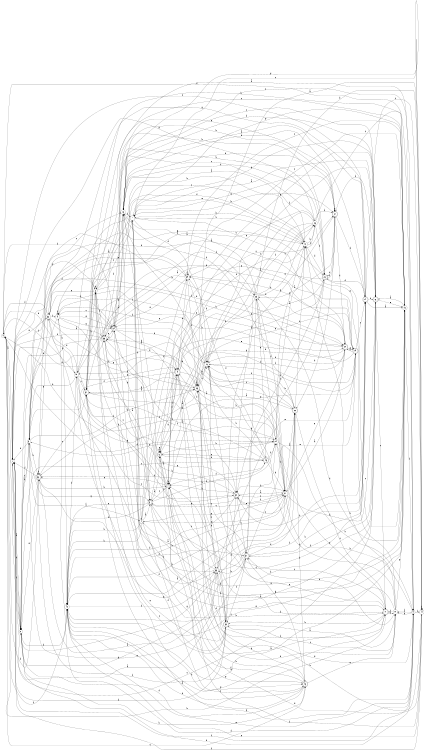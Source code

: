 digraph n37_3 {
__start0 [label="" shape="none"];

rankdir=LR;
size="8,5";

s0 [style="filled", color="black", fillcolor="white" shape="circle", label="0"];
s1 [style="filled", color="black", fillcolor="white" shape="circle", label="1"];
s2 [style="filled", color="black", fillcolor="white" shape="circle", label="2"];
s3 [style="filled", color="black", fillcolor="white" shape="circle", label="3"];
s4 [style="filled", color="black", fillcolor="white" shape="circle", label="4"];
s5 [style="rounded,filled", color="black", fillcolor="white" shape="doublecircle", label="5"];
s6 [style="rounded,filled", color="black", fillcolor="white" shape="doublecircle", label="6"];
s7 [style="filled", color="black", fillcolor="white" shape="circle", label="7"];
s8 [style="filled", color="black", fillcolor="white" shape="circle", label="8"];
s9 [style="filled", color="black", fillcolor="white" shape="circle", label="9"];
s10 [style="filled", color="black", fillcolor="white" shape="circle", label="10"];
s11 [style="filled", color="black", fillcolor="white" shape="circle", label="11"];
s12 [style="filled", color="black", fillcolor="white" shape="circle", label="12"];
s13 [style="filled", color="black", fillcolor="white" shape="circle", label="13"];
s14 [style="rounded,filled", color="black", fillcolor="white" shape="doublecircle", label="14"];
s15 [style="filled", color="black", fillcolor="white" shape="circle", label="15"];
s16 [style="rounded,filled", color="black", fillcolor="white" shape="doublecircle", label="16"];
s17 [style="rounded,filled", color="black", fillcolor="white" shape="doublecircle", label="17"];
s18 [style="filled", color="black", fillcolor="white" shape="circle", label="18"];
s19 [style="rounded,filled", color="black", fillcolor="white" shape="doublecircle", label="19"];
s20 [style="rounded,filled", color="black", fillcolor="white" shape="doublecircle", label="20"];
s21 [style="filled", color="black", fillcolor="white" shape="circle", label="21"];
s22 [style="rounded,filled", color="black", fillcolor="white" shape="doublecircle", label="22"];
s23 [style="rounded,filled", color="black", fillcolor="white" shape="doublecircle", label="23"];
s24 [style="filled", color="black", fillcolor="white" shape="circle", label="24"];
s25 [style="filled", color="black", fillcolor="white" shape="circle", label="25"];
s26 [style="filled", color="black", fillcolor="white" shape="circle", label="26"];
s27 [style="rounded,filled", color="black", fillcolor="white" shape="doublecircle", label="27"];
s28 [style="rounded,filled", color="black", fillcolor="white" shape="doublecircle", label="28"];
s29 [style="rounded,filled", color="black", fillcolor="white" shape="doublecircle", label="29"];
s30 [style="rounded,filled", color="black", fillcolor="white" shape="doublecircle", label="30"];
s31 [style="rounded,filled", color="black", fillcolor="white" shape="doublecircle", label="31"];
s32 [style="rounded,filled", color="black", fillcolor="white" shape="doublecircle", label="32"];
s33 [style="filled", color="black", fillcolor="white" shape="circle", label="33"];
s34 [style="filled", color="black", fillcolor="white" shape="circle", label="34"];
s35 [style="filled", color="black", fillcolor="white" shape="circle", label="35"];
s36 [style="rounded,filled", color="black", fillcolor="white" shape="doublecircle", label="36"];
s37 [style="rounded,filled", color="black", fillcolor="white" shape="doublecircle", label="37"];
s38 [style="filled", color="black", fillcolor="white" shape="circle", label="38"];
s39 [style="filled", color="black", fillcolor="white" shape="circle", label="39"];
s40 [style="filled", color="black", fillcolor="white" shape="circle", label="40"];
s41 [style="filled", color="black", fillcolor="white" shape="circle", label="41"];
s42 [style="filled", color="black", fillcolor="white" shape="circle", label="42"];
s43 [style="rounded,filled", color="black", fillcolor="white" shape="doublecircle", label="43"];
s44 [style="filled", color="black", fillcolor="white" shape="circle", label="44"];
s45 [style="rounded,filled", color="black", fillcolor="white" shape="doublecircle", label="45"];
s0 -> s1 [label="a"];
s0 -> s34 [label="b"];
s0 -> s43 [label="c"];
s0 -> s24 [label="d"];
s0 -> s40 [label="e"];
s0 -> s15 [label="f"];
s0 -> s2 [label="g"];
s0 -> s17 [label="h"];
s1 -> s2 [label="a"];
s1 -> s2 [label="b"];
s1 -> s16 [label="c"];
s1 -> s18 [label="d"];
s1 -> s38 [label="e"];
s1 -> s2 [label="f"];
s1 -> s8 [label="g"];
s1 -> s20 [label="h"];
s2 -> s3 [label="a"];
s2 -> s2 [label="b"];
s2 -> s3 [label="c"];
s2 -> s42 [label="d"];
s2 -> s35 [label="e"];
s2 -> s9 [label="f"];
s2 -> s14 [label="g"];
s2 -> s43 [label="h"];
s3 -> s4 [label="a"];
s3 -> s36 [label="b"];
s3 -> s13 [label="c"];
s3 -> s25 [label="d"];
s3 -> s31 [label="e"];
s3 -> s23 [label="f"];
s3 -> s5 [label="g"];
s3 -> s1 [label="h"];
s4 -> s5 [label="a"];
s4 -> s42 [label="b"];
s4 -> s43 [label="c"];
s4 -> s39 [label="d"];
s4 -> s20 [label="e"];
s4 -> s29 [label="f"];
s4 -> s21 [label="g"];
s4 -> s42 [label="h"];
s5 -> s6 [label="a"];
s5 -> s42 [label="b"];
s5 -> s21 [label="c"];
s5 -> s14 [label="d"];
s5 -> s42 [label="e"];
s5 -> s35 [label="f"];
s5 -> s43 [label="g"];
s5 -> s45 [label="h"];
s6 -> s7 [label="a"];
s6 -> s45 [label="b"];
s6 -> s37 [label="c"];
s6 -> s6 [label="d"];
s6 -> s6 [label="e"];
s6 -> s44 [label="f"];
s6 -> s29 [label="g"];
s6 -> s24 [label="h"];
s7 -> s8 [label="a"];
s7 -> s7 [label="b"];
s7 -> s5 [label="c"];
s7 -> s29 [label="d"];
s7 -> s36 [label="e"];
s7 -> s12 [label="f"];
s7 -> s37 [label="g"];
s7 -> s10 [label="h"];
s8 -> s9 [label="a"];
s8 -> s35 [label="b"];
s8 -> s11 [label="c"];
s8 -> s3 [label="d"];
s8 -> s38 [label="e"];
s8 -> s12 [label="f"];
s8 -> s8 [label="g"];
s8 -> s20 [label="h"];
s9 -> s10 [label="a"];
s9 -> s21 [label="b"];
s9 -> s13 [label="c"];
s9 -> s41 [label="d"];
s9 -> s42 [label="e"];
s9 -> s44 [label="f"];
s9 -> s10 [label="g"];
s9 -> s1 [label="h"];
s10 -> s11 [label="a"];
s10 -> s31 [label="b"];
s10 -> s32 [label="c"];
s10 -> s18 [label="d"];
s10 -> s12 [label="e"];
s10 -> s17 [label="f"];
s10 -> s15 [label="g"];
s10 -> s12 [label="h"];
s11 -> s5 [label="a"];
s11 -> s12 [label="b"];
s11 -> s20 [label="c"];
s11 -> s18 [label="d"];
s11 -> s17 [label="e"];
s11 -> s4 [label="f"];
s11 -> s27 [label="g"];
s11 -> s27 [label="h"];
s12 -> s13 [label="a"];
s12 -> s11 [label="b"];
s12 -> s37 [label="c"];
s12 -> s28 [label="d"];
s12 -> s35 [label="e"];
s12 -> s26 [label="f"];
s12 -> s24 [label="g"];
s12 -> s26 [label="h"];
s13 -> s14 [label="a"];
s13 -> s28 [label="b"];
s13 -> s16 [label="c"];
s13 -> s11 [label="d"];
s13 -> s27 [label="e"];
s13 -> s22 [label="f"];
s13 -> s34 [label="g"];
s13 -> s35 [label="h"];
s14 -> s15 [label="a"];
s14 -> s16 [label="b"];
s14 -> s44 [label="c"];
s14 -> s28 [label="d"];
s14 -> s13 [label="e"];
s14 -> s1 [label="f"];
s14 -> s38 [label="g"];
s14 -> s30 [label="h"];
s15 -> s16 [label="a"];
s15 -> s5 [label="b"];
s15 -> s39 [label="c"];
s15 -> s25 [label="d"];
s15 -> s4 [label="e"];
s15 -> s9 [label="f"];
s15 -> s11 [label="g"];
s15 -> s37 [label="h"];
s16 -> s11 [label="a"];
s16 -> s7 [label="b"];
s16 -> s17 [label="c"];
s16 -> s42 [label="d"];
s16 -> s15 [label="e"];
s16 -> s31 [label="f"];
s16 -> s11 [label="g"];
s16 -> s13 [label="h"];
s17 -> s6 [label="a"];
s17 -> s8 [label="b"];
s17 -> s18 [label="c"];
s17 -> s10 [label="d"];
s17 -> s23 [label="e"];
s17 -> s29 [label="f"];
s17 -> s24 [label="g"];
s17 -> s32 [label="h"];
s18 -> s6 [label="a"];
s18 -> s19 [label="b"];
s18 -> s21 [label="c"];
s18 -> s41 [label="d"];
s18 -> s34 [label="e"];
s18 -> s16 [label="f"];
s18 -> s33 [label="g"];
s18 -> s23 [label="h"];
s19 -> s20 [label="a"];
s19 -> s39 [label="b"];
s19 -> s14 [label="c"];
s19 -> s7 [label="d"];
s19 -> s33 [label="e"];
s19 -> s37 [label="f"];
s19 -> s7 [label="g"];
s19 -> s41 [label="h"];
s20 -> s21 [label="a"];
s20 -> s18 [label="b"];
s20 -> s19 [label="c"];
s20 -> s39 [label="d"];
s20 -> s41 [label="e"];
s20 -> s18 [label="f"];
s20 -> s5 [label="g"];
s20 -> s40 [label="h"];
s21 -> s22 [label="a"];
s21 -> s42 [label="b"];
s21 -> s30 [label="c"];
s21 -> s16 [label="d"];
s21 -> s20 [label="e"];
s21 -> s30 [label="f"];
s21 -> s4 [label="g"];
s21 -> s30 [label="h"];
s22 -> s23 [label="a"];
s22 -> s43 [label="b"];
s22 -> s17 [label="c"];
s22 -> s13 [label="d"];
s22 -> s40 [label="e"];
s22 -> s18 [label="f"];
s22 -> s36 [label="g"];
s22 -> s12 [label="h"];
s23 -> s23 [label="a"];
s23 -> s24 [label="b"];
s23 -> s18 [label="c"];
s23 -> s35 [label="d"];
s23 -> s19 [label="e"];
s23 -> s32 [label="f"];
s23 -> s37 [label="g"];
s23 -> s36 [label="h"];
s24 -> s12 [label="a"];
s24 -> s9 [label="b"];
s24 -> s0 [label="c"];
s24 -> s21 [label="d"];
s24 -> s25 [label="e"];
s24 -> s40 [label="f"];
s24 -> s3 [label="g"];
s24 -> s36 [label="h"];
s25 -> s13 [label="a"];
s25 -> s23 [label="b"];
s25 -> s26 [label="c"];
s25 -> s44 [label="d"];
s25 -> s45 [label="e"];
s25 -> s21 [label="f"];
s25 -> s26 [label="g"];
s25 -> s6 [label="h"];
s26 -> s18 [label="a"];
s26 -> s27 [label="b"];
s26 -> s9 [label="c"];
s26 -> s18 [label="d"];
s26 -> s29 [label="e"];
s26 -> s30 [label="f"];
s26 -> s1 [label="g"];
s26 -> s28 [label="h"];
s27 -> s25 [label="a"];
s27 -> s22 [label="b"];
s27 -> s28 [label="c"];
s27 -> s20 [label="d"];
s27 -> s8 [label="e"];
s27 -> s14 [label="f"];
s27 -> s27 [label="g"];
s27 -> s16 [label="h"];
s28 -> s29 [label="a"];
s28 -> s31 [label="b"];
s28 -> s15 [label="c"];
s28 -> s30 [label="d"];
s28 -> s6 [label="e"];
s28 -> s27 [label="f"];
s28 -> s36 [label="g"];
s28 -> s37 [label="h"];
s29 -> s30 [label="a"];
s29 -> s32 [label="b"];
s29 -> s27 [label="c"];
s29 -> s3 [label="d"];
s29 -> s39 [label="e"];
s29 -> s7 [label="f"];
s29 -> s28 [label="g"];
s29 -> s17 [label="h"];
s30 -> s21 [label="a"];
s30 -> s31 [label="b"];
s30 -> s22 [label="c"];
s30 -> s42 [label="d"];
s30 -> s5 [label="e"];
s30 -> s8 [label="f"];
s30 -> s13 [label="g"];
s30 -> s7 [label="h"];
s31 -> s1 [label="a"];
s31 -> s14 [label="b"];
s31 -> s29 [label="c"];
s31 -> s22 [label="d"];
s31 -> s19 [label="e"];
s31 -> s32 [label="f"];
s31 -> s25 [label="g"];
s31 -> s33 [label="h"];
s32 -> s10 [label="a"];
s32 -> s33 [label="b"];
s32 -> s8 [label="c"];
s32 -> s34 [label="d"];
s32 -> s30 [label="e"];
s32 -> s36 [label="f"];
s32 -> s27 [label="g"];
s32 -> s1 [label="h"];
s33 -> s13 [label="a"];
s33 -> s34 [label="b"];
s33 -> s7 [label="c"];
s33 -> s9 [label="d"];
s33 -> s24 [label="e"];
s33 -> s14 [label="f"];
s33 -> s2 [label="g"];
s33 -> s32 [label="h"];
s34 -> s13 [label="a"];
s34 -> s28 [label="b"];
s34 -> s26 [label="c"];
s34 -> s21 [label="d"];
s34 -> s23 [label="e"];
s34 -> s35 [label="f"];
s34 -> s22 [label="g"];
s34 -> s30 [label="h"];
s35 -> s25 [label="a"];
s35 -> s29 [label="b"];
s35 -> s2 [label="c"];
s35 -> s33 [label="d"];
s35 -> s34 [label="e"];
s35 -> s1 [label="f"];
s35 -> s5 [label="g"];
s35 -> s27 [label="h"];
s36 -> s33 [label="a"];
s36 -> s7 [label="b"];
s36 -> s37 [label="c"];
s36 -> s36 [label="d"];
s36 -> s2 [label="e"];
s36 -> s1 [label="f"];
s36 -> s38 [label="g"];
s36 -> s0 [label="h"];
s37 -> s23 [label="a"];
s37 -> s8 [label="b"];
s37 -> s15 [label="c"];
s37 -> s38 [label="d"];
s37 -> s21 [label="e"];
s37 -> s24 [label="f"];
s37 -> s9 [label="g"];
s37 -> s43 [label="h"];
s38 -> s35 [label="a"];
s38 -> s34 [label="b"];
s38 -> s30 [label="c"];
s38 -> s20 [label="d"];
s38 -> s39 [label="e"];
s38 -> s0 [label="f"];
s38 -> s29 [label="g"];
s38 -> s41 [label="h"];
s39 -> s3 [label="a"];
s39 -> s18 [label="b"];
s39 -> s15 [label="c"];
s39 -> s39 [label="d"];
s39 -> s34 [label="e"];
s39 -> s40 [label="f"];
s39 -> s16 [label="g"];
s39 -> s23 [label="h"];
s40 -> s19 [label="a"];
s40 -> s12 [label="b"];
s40 -> s37 [label="c"];
s40 -> s31 [label="d"];
s40 -> s32 [label="e"];
s40 -> s0 [label="f"];
s40 -> s29 [label="g"];
s40 -> s3 [label="h"];
s41 -> s12 [label="a"];
s41 -> s42 [label="b"];
s41 -> s34 [label="c"];
s41 -> s23 [label="d"];
s41 -> s34 [label="e"];
s41 -> s41 [label="f"];
s41 -> s34 [label="g"];
s41 -> s3 [label="h"];
s42 -> s22 [label="a"];
s42 -> s40 [label="b"];
s42 -> s15 [label="c"];
s42 -> s33 [label="d"];
s42 -> s15 [label="e"];
s42 -> s0 [label="f"];
s42 -> s17 [label="g"];
s42 -> s21 [label="h"];
s43 -> s42 [label="a"];
s43 -> s42 [label="b"];
s43 -> s31 [label="c"];
s43 -> s2 [label="d"];
s43 -> s10 [label="e"];
s43 -> s6 [label="f"];
s43 -> s23 [label="g"];
s43 -> s7 [label="h"];
s44 -> s23 [label="a"];
s44 -> s44 [label="b"];
s44 -> s11 [label="c"];
s44 -> s7 [label="d"];
s44 -> s42 [label="e"];
s44 -> s1 [label="f"];
s44 -> s13 [label="g"];
s44 -> s23 [label="h"];
s45 -> s35 [label="a"];
s45 -> s18 [label="b"];
s45 -> s2 [label="c"];
s45 -> s7 [label="d"];
s45 -> s6 [label="e"];
s45 -> s39 [label="f"];
s45 -> s21 [label="g"];
s45 -> s24 [label="h"];

}